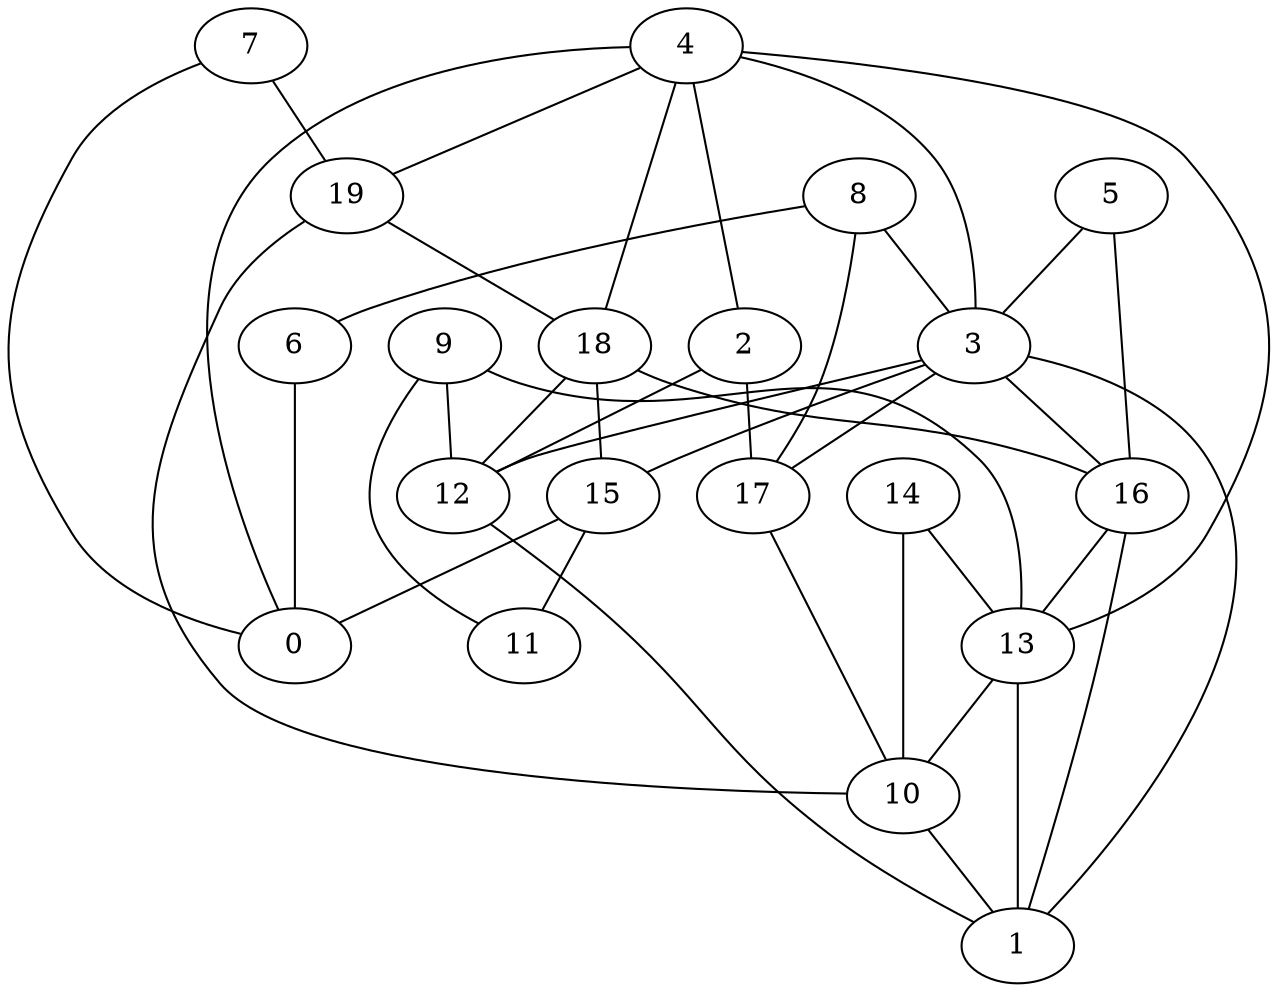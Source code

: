 digraph GG_graph {

subgraph G_graph {
edge [color = black]
"8" -> "6" [dir = none]
"8" -> "3" [dir = none]
"8" -> "17" [dir = none]
"14" -> "13" [dir = none]
"14" -> "10" [dir = none]
"2" -> "17" [dir = none]
"4" -> "0" [dir = none]
"4" -> "13" [dir = none]
"4" -> "18" [dir = none]
"4" -> "3" [dir = none]
"4" -> "19" [dir = none]
"4" -> "2" [dir = none]
"5" -> "3" [dir = none]
"5" -> "16" [dir = none]
"3" -> "17" [dir = none]
"3" -> "15" [dir = none]
"3" -> "1" [dir = none]
"3" -> "16" [dir = none]
"16" -> "1" [dir = none]
"16" -> "13" [dir = none]
"19" -> "18" [dir = none]
"19" -> "10" [dir = none]
"6" -> "0" [dir = none]
"9" -> "11" [dir = none]
"9" -> "13" [dir = none]
"9" -> "12" [dir = none]
"10" -> "1" [dir = none]
"13" -> "10" [dir = none]
"13" -> "1" [dir = none]
"15" -> "0" [dir = none]
"15" -> "11" [dir = none]
"17" -> "10" [dir = none]
"7" -> "0" [dir = none]
"7" -> "19" [dir = none]
"18" -> "16" [dir = none]
"18" -> "12" [dir = none]
"18" -> "15" [dir = none]
"12" -> "1" [dir = none]
"2" -> "12" [dir = none]
"3" -> "12" [dir = none]
}

}
